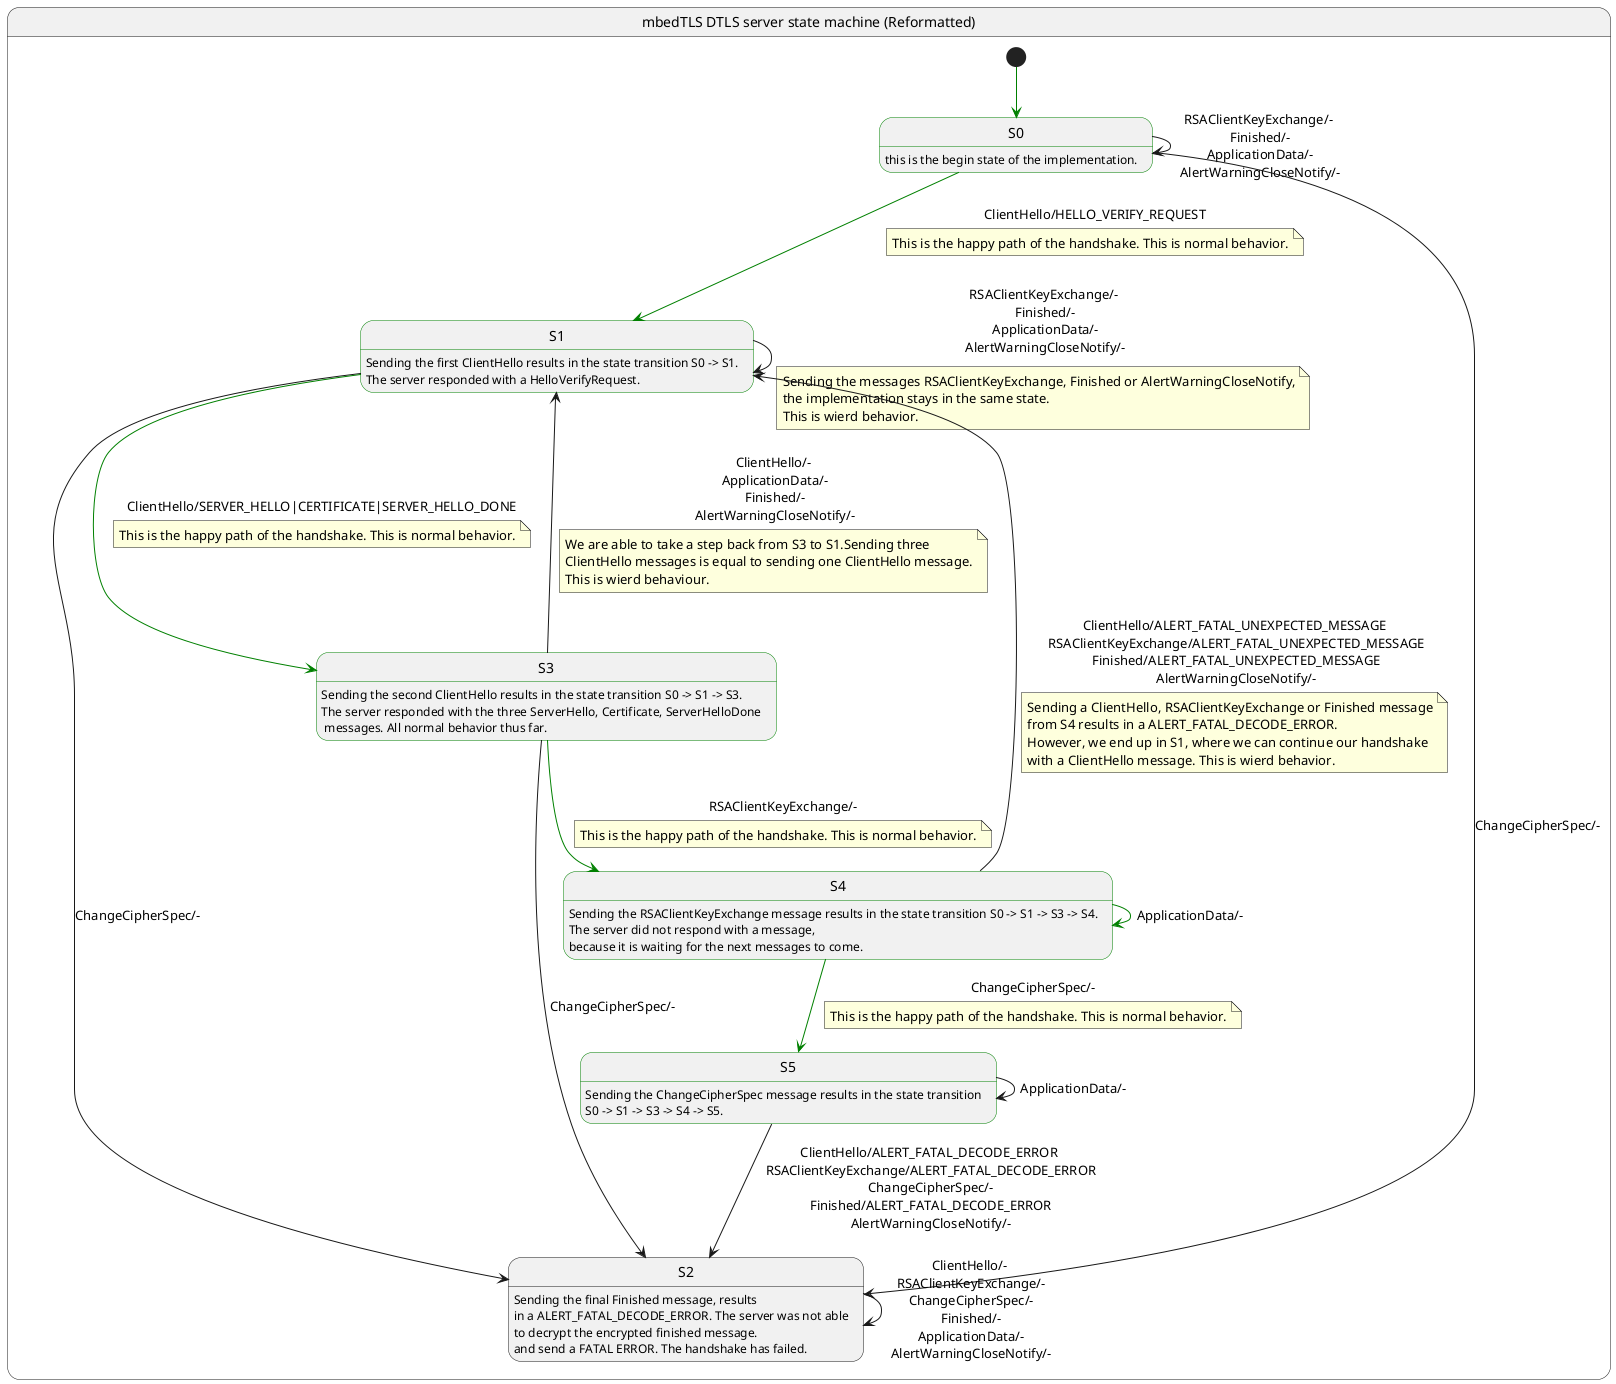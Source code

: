 @startuml
'https://plantuml.com/state-diagram

'scale 350 width

state "mbedTLS DTLS server state machine (Reformatted)" as DTLS {

  state S0 #line:green : this is the begin state of the implementation.
  [*] -[#green]-> S0
  S0 --> S0: RSAClientKeyExchange/-\n Finished/-\n ApplicationData/-\n AlertWarningCloseNotify/-

  state S1 #line:green : Sending the first ClientHello results in the state transition S0 -> S1.\nThe server responded with a HelloVerifyRequest.
  S0 -[#green]-> S1: ClientHello/HELLO_VERIFY_REQUEST
  note on link
    This is the happy path of the handshake. This is normal behavior.
  end note
  S0 --> S2: ChangeCipherSpec/-

  state S3 #line:green : Sending the second ClientHello results in the state transition S0 -> S1 -> S3.\nThe server responded with the three ServerHello, Certificate, ServerHelloDone\n messages. All normal behavior thus far.
  S1 --> S1: RSAClientKeyExchange/-\n Finished/-\n ApplicationData/-\n AlertWarningCloseNotify/-
  note on link
    Sending the messages RSAClientKeyExchange, Finished or AlertWarningCloseNotify,
    the implementation stays in the same state.
    This is wierd behavior.
  end note
  S1 --> S2: ChangeCipherSpec/-
  S1 -[#green]-> S3: ClientHello/SERVER_HELLO|CERTIFICATE|SERVER_HELLO_DONE
  note on link
    This is the happy path of the handshake. This is normal behavior.
  end note

  S2 --> S2: ClientHello/-\n RSAClientKeyExchange/-\n ChangeCipherSpec/-\n Finished/-\n ApplicationData/-\n AlertWarningCloseNotify/-

  state S4 #line:green : Sending the RSAClientKeyExchange message results in the state transition S0 -> S1 -> S3 -> S4.\nThe server did not respond with a message,\nbecause it is waiting for the next messages to come.
  S3 --> S1: ClientHello/-\n ApplicationData/-\n Finished/-\n AlertWarningCloseNotify/-
  note on link
    We are able to take a step back from S3 to S1.Sending three
    ClientHello messages is equal to sending one ClientHello message.
    This is wierd behaviour.
  end note
  S3 --> S2: ChangeCipherSpec/-
  S3 -[#green]-> S4: RSAClientKeyExchange/-
  note on link
    This is the happy path of the handshake. This is normal behavior.
  end note

  state S5 #line:green : Sending the ChangeCipherSpec message results in the state transition\nS0 -> S1 -> S3 -> S4 -> S5.
  S4 -[#green]-> S4: ApplicationData/-
  S4 --> S1: ClientHello/ALERT_FATAL_UNEXPECTED_MESSAGE\n RSAClientKeyExchange/ALERT_FATAL_UNEXPECTED_MESSAGE\n Finished/ALERT_FATAL_UNEXPECTED_MESSAGE\n AlertWarningCloseNotify/-
  note on link
    Sending a ClientHello, RSAClientKeyExchange or Finished message
    from S4 results in a ALERT_FATAL_DECODE_ERROR.
    However, we end up in S1, where we can continue our handshake
    with a ClientHello message. This is wierd behavior.
  end note

  S4 -[#green]-> S5: ChangeCipherSpec/-
  note on link
    This is the happy path of the handshake. This is normal behavior.
  end note

  state S2 : Sending the final Finished message, results\nin a ALERT_FATAL_DECODE_ERROR. The server was not able\nto decrypt the encrypted finished message.\nand send a FATAL ERROR. The handshake has failed.
  S5 --> S5: ApplicationData/-
  S5 --> S2: ClientHello/ALERT_FATAL_DECODE_ERROR\n RSAClientKeyExchange/ALERT_FATAL_DECODE_ERROR\n ChangeCipherSpec/-\n Finished/ALERT_FATAL_DECODE_ERROR\n AlertWarningCloseNotify/-
}

@enduml
